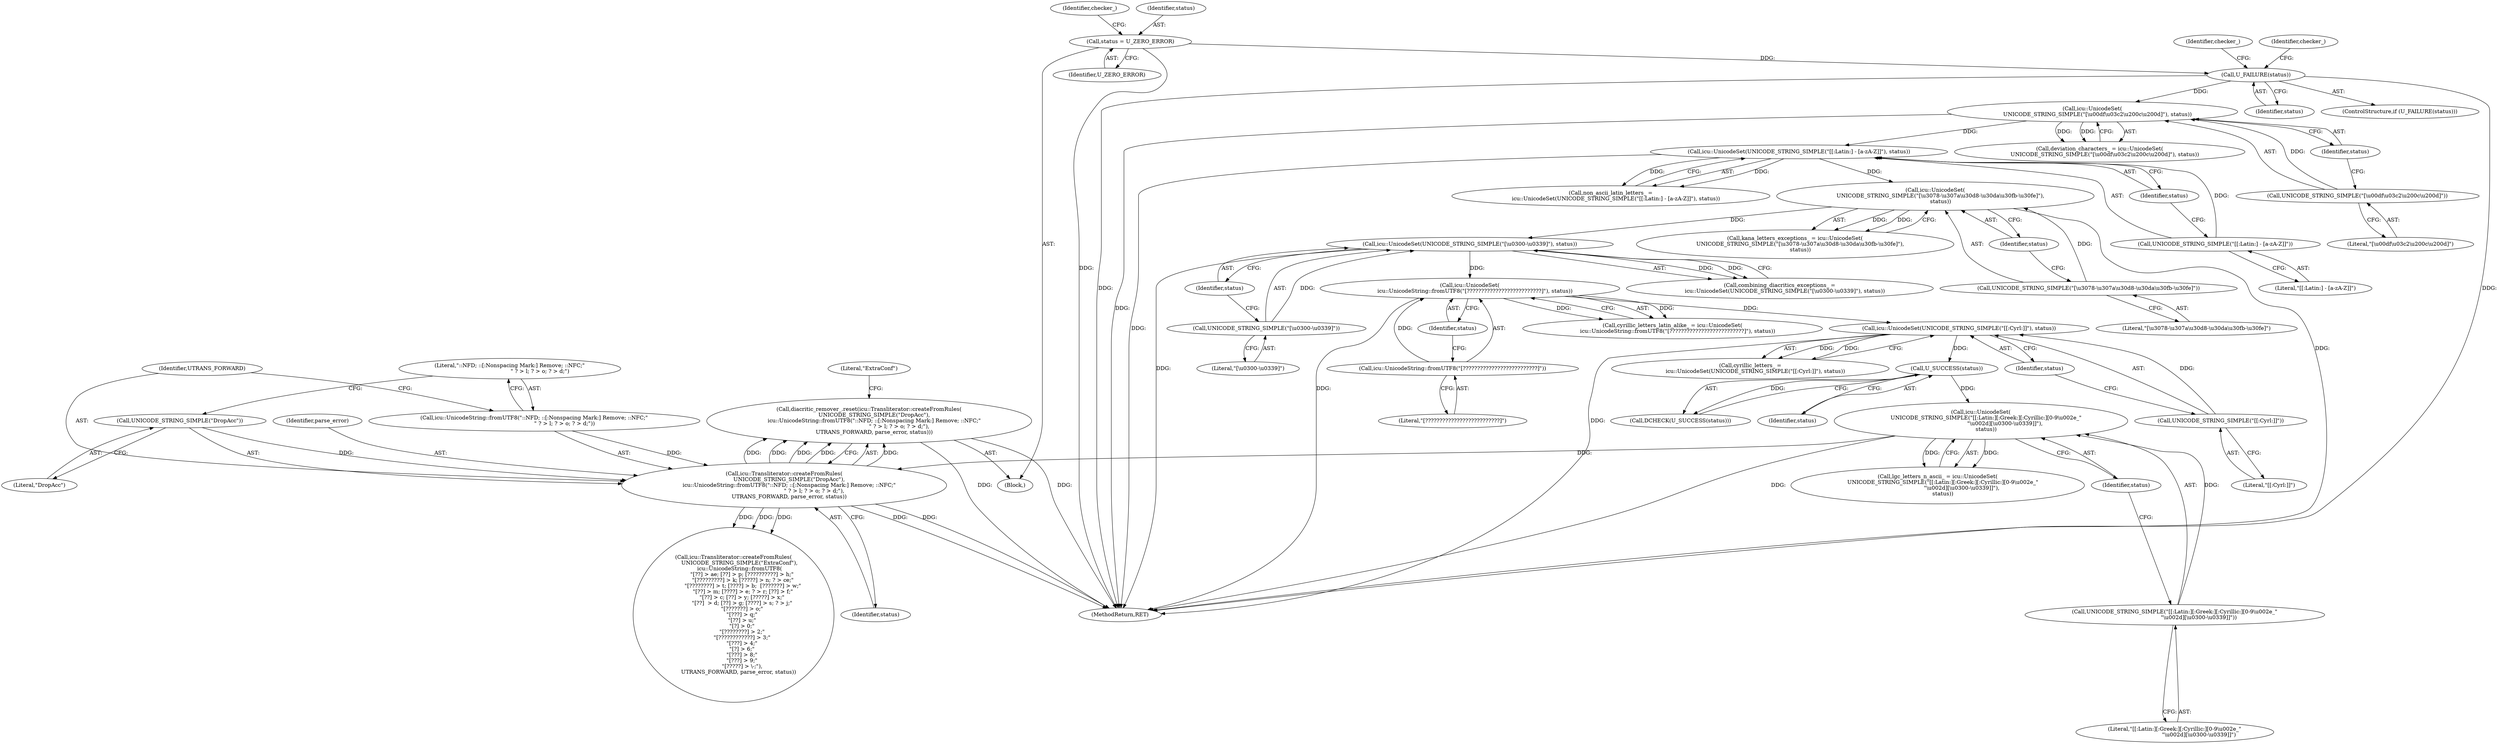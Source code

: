 digraph "0_Chrome_cc0bbcbe7c986094da8e58c37a21fdd179b686b0@API" {
"1000193" [label="(Call,diacritic_remover_.reset(icu::Transliterator::createFromRules(\n      UNICODE_STRING_SIMPLE(\"DropAcc\"),\n      icu::UnicodeString::fromUTF8(\"::NFD; ::[:Nonspacing Mark:] Remove; ::NFC;\"\n                                   \" ? > l; ? > o; ? > d;\"),\n      UTRANS_FORWARD, parse_error, status)))"];
"1000194" [label="(Call,icu::Transliterator::createFromRules(\n      UNICODE_STRING_SIMPLE(\"DropAcc\"),\n      icu::UnicodeString::fromUTF8(\"::NFD; ::[:Nonspacing Mark:] Remove; ::NFC;\"\n                                   \" ? > l; ? > o; ? > d;\"),\n      UTRANS_FORWARD, parse_error, status))"];
"1000195" [label="(Call,UNICODE_STRING_SIMPLE(\"DropAcc\"))"];
"1000197" [label="(Call,icu::UnicodeString::fromUTF8(\"::NFD; ::[:Nonspacing Mark:] Remove; ::NFC;\"\n                                   \" ? > l; ? > o; ? > d;\"))"];
"1000187" [label="(Call,icu::UnicodeSet(\n      UNICODE_STRING_SIMPLE(\"[[:Latin:][:Greek:][:Cyrillic:][0-9\\u002e_\"\n                            \"\\u002d][\\u0300-\\u0339]]\"),\n      status))"];
"1000188" [label="(Call,UNICODE_STRING_SIMPLE(\"[[:Latin:][:Greek:][:Cyrillic:][0-9\\u002e_\"\n                            \"\\u002d][\\u0300-\\u0339]]\"))"];
"1000183" [label="(Call,U_SUCCESS(status))"];
"1000177" [label="(Call,icu::UnicodeSet(UNICODE_STRING_SIMPLE(\"[[:Cyrl:]]\"), status))"];
"1000178" [label="(Call,UNICODE_STRING_SIMPLE(\"[[:Cyrl:]]\"))"];
"1000170" [label="(Call,icu::UnicodeSet(\n      icu::UnicodeString::fromUTF8(\"[??????????????????????????]\"), status))"];
"1000171" [label="(Call,icu::UnicodeString::fromUTF8(\"[??????????????????????????]\"))"];
"1000163" [label="(Call,icu::UnicodeSet(UNICODE_STRING_SIMPLE(\"[\\u0300-\\u0339]\"), status))"];
"1000164" [label="(Call,UNICODE_STRING_SIMPLE(\"[\\u0300-\\u0339]\"))"];
"1000156" [label="(Call,icu::UnicodeSet(\n      UNICODE_STRING_SIMPLE(\"[\\u3078-\\u307a\\u30d8-\\u30da\\u30fb-\\u30fe]\"),\n      status))"];
"1000157" [label="(Call,UNICODE_STRING_SIMPLE(\"[\\u3078-\\u307a\\u30d8-\\u30da\\u30fb-\\u30fe]\"))"];
"1000149" [label="(Call,icu::UnicodeSet(UNICODE_STRING_SIMPLE(\"[[:Latin:] - [a-zA-Z]]\"), status))"];
"1000150" [label="(Call,UNICODE_STRING_SIMPLE(\"[[:Latin:] - [a-zA-Z]]\"))"];
"1000142" [label="(Call,icu::UnicodeSet(\n      UNICODE_STRING_SIMPLE(\"[\\u00df\\u03c2\\u200c\\u200d]\"), status))"];
"1000143" [label="(Call,UNICODE_STRING_SIMPLE(\"[\\u00df\\u03c2\\u200c\\u200d]\"))"];
"1000113" [label="(Call,U_FAILURE(status))"];
"1000104" [label="(Call,status = U_ZERO_ERROR)"];
"1000205" [label="(Literal,\"ExtraConf\")"];
"1000168" [label="(Call,cyrillic_letters_latin_alike_ = icu::UnicodeSet(\n      icu::UnicodeString::fromUTF8(\"[??????????????????????????]\"), status))"];
"1000154" [label="(Call,kana_letters_exceptions_ = icu::UnicodeSet(\n      UNICODE_STRING_SIMPLE(\"[\\u3078-\\u307a\\u30d8-\\u30da\\u30fb-\\u30fe]\"),\n      status))"];
"1000201" [label="(Identifier,status)"];
"1000142" [label="(Call,icu::UnicodeSet(\n      UNICODE_STRING_SIMPLE(\"[\\u00df\\u03c2\\u200c\\u200d]\"), status))"];
"1000189" [label="(Literal,\"[[:Latin:][:Greek:][:Cyrillic:][0-9\\u002e_\"\n                            \"\\u002d][\\u0300-\\u0339]]\")"];
"1000195" [label="(Call,UNICODE_STRING_SIMPLE(\"DropAcc\"))"];
"1000190" [label="(Identifier,status)"];
"1000185" [label="(Call,lgc_letters_n_ascii_ = icu::UnicodeSet(\n      UNICODE_STRING_SIMPLE(\"[[:Latin:][:Greek:][:Cyrillic:][0-9\\u002e_\"\n                            \"\\u002d][\\u0300-\\u0339]]\"),\n      status))"];
"1000193" [label="(Call,diacritic_remover_.reset(icu::Transliterator::createFromRules(\n      UNICODE_STRING_SIMPLE(\"DropAcc\"),\n      icu::UnicodeString::fromUTF8(\"::NFD; ::[:Nonspacing Mark:] Remove; ::NFC;\"\n                                   \" ? > l; ? > o; ? > d;\"),\n      UTRANS_FORWARD, parse_error, status)))"];
"1000175" [label="(Call,cyrillic_letters_ =\n      icu::UnicodeSet(UNICODE_STRING_SIMPLE(\"[[:Cyrl:]]\"), status))"];
"1000112" [label="(ControlStructure,if (U_FAILURE(status)))"];
"1000182" [label="(Call,DCHECK(U_SUCCESS(status)))"];
"1000117" [label="(Identifier,checker_)"];
"1000163" [label="(Call,icu::UnicodeSet(UNICODE_STRING_SIMPLE(\"[\\u0300-\\u0339]\"), status))"];
"1000149" [label="(Call,icu::UnicodeSet(UNICODE_STRING_SIMPLE(\"[[:Latin:] - [a-zA-Z]]\"), status))"];
"1000203" [label="(Call,icu::Transliterator::createFromRules(\n       UNICODE_STRING_SIMPLE(\"ExtraConf\"),\n       icu::UnicodeString::fromUTF8(\n          \"[??] > ae; [??] > p; [??????????] > h;\"\n           \"[?????????] > k; [?????] > n; ? > ce;\"\n           \"[????????] > t; [????] > b;  [???????] > w;\"\n           \"[??] > m; [????] > e; ? > r; [??] > f;\"\n          \"[??] > c; [??] > y; [?????] > x;\"\n          \"[??]  > d; [??] > g; [????] > s; ? > j;\"\n          \"[???????] > o;\"\n          \"[???] > q;\"\n          \"[??] > u;\"\n          \"[?] > 0;\"\n          \"[????????] > 2;\"\n          \"[????????????] > 3;\"\n          \"[???] > 4;\"\n          \"[?] > 6;\"\n          \"[???] > 8;\"\n          \"[???] > 9;\"\n          \"[?????] > \\-;\"),\n      UTRANS_FORWARD, parse_error, status))"];
"1000196" [label="(Literal,\"DropAcc\")"];
"1000179" [label="(Literal,\"[[:Cyrl:]]\")"];
"1000113" [label="(Call,U_FAILURE(status))"];
"1000170" [label="(Call,icu::UnicodeSet(\n      icu::UnicodeString::fromUTF8(\"[??????????????????????????]\"), status))"];
"1000171" [label="(Call,icu::UnicodeString::fromUTF8(\"[??????????????????????????]\"))"];
"1000166" [label="(Identifier,status)"];
"1000152" [label="(Identifier,status)"];
"1000159" [label="(Identifier,status)"];
"1000108" [label="(Identifier,checker_)"];
"1000140" [label="(Call,deviation_characters_ = icu::UnicodeSet(\n      UNICODE_STRING_SIMPLE(\"[\\u00df\\u03c2\\u200c\\u200d]\"), status))"];
"1000187" [label="(Call,icu::UnicodeSet(\n      UNICODE_STRING_SIMPLE(\"[[:Latin:][:Greek:][:Cyrillic:][0-9\\u002e_\"\n                            \"\\u002d][\\u0300-\\u0339]]\"),\n      status))"];
"1000200" [label="(Identifier,parse_error)"];
"1000178" [label="(Call,UNICODE_STRING_SIMPLE(\"[[:Cyrl:]]\"))"];
"1000145" [label="(Identifier,status)"];
"1000180" [label="(Identifier,status)"];
"1000219" [label="(MethodReturn,RET)"];
"1000161" [label="(Call,combining_diacritics_exceptions_ =\n      icu::UnicodeSet(UNICODE_STRING_SIMPLE(\"[\\u0300-\\u0339]\"), status))"];
"1000151" [label="(Literal,\"[[:Latin:] - [a-zA-Z]]\")"];
"1000177" [label="(Call,icu::UnicodeSet(UNICODE_STRING_SIMPLE(\"[[:Cyrl:]]\"), status))"];
"1000104" [label="(Call,status = U_ZERO_ERROR)"];
"1000144" [label="(Literal,\"[\\u00df\\u03c2\\u200c\\u200d]\")"];
"1000143" [label="(Call,UNICODE_STRING_SIMPLE(\"[\\u00df\\u03c2\\u200c\\u200d]\"))"];
"1000150" [label="(Call,UNICODE_STRING_SIMPLE(\"[[:Latin:] - [a-zA-Z]]\"))"];
"1000164" [label="(Call,UNICODE_STRING_SIMPLE(\"[\\u0300-\\u0339]\"))"];
"1000173" [label="(Identifier,status)"];
"1000165" [label="(Literal,\"[\\u0300-\\u0339]\")"];
"1000199" [label="(Identifier,UTRANS_FORWARD)"];
"1000198" [label="(Literal,\"::NFD; ::[:Nonspacing Mark:] Remove; ::NFC;\"\n                                   \" ? > l; ? > o; ? > d;\")"];
"1000156" [label="(Call,icu::UnicodeSet(\n      UNICODE_STRING_SIMPLE(\"[\\u3078-\\u307a\\u30d8-\\u30da\\u30fb-\\u30fe]\"),\n      status))"];
"1000114" [label="(Identifier,status)"];
"1000121" [label="(Identifier,checker_)"];
"1000194" [label="(Call,icu::Transliterator::createFromRules(\n      UNICODE_STRING_SIMPLE(\"DropAcc\"),\n      icu::UnicodeString::fromUTF8(\"::NFD; ::[:Nonspacing Mark:] Remove; ::NFC;\"\n                                   \" ? > l; ? > o; ? > d;\"),\n      UTRANS_FORWARD, parse_error, status))"];
"1000106" [label="(Identifier,U_ZERO_ERROR)"];
"1000105" [label="(Identifier,status)"];
"1000158" [label="(Literal,\"[\\u3078-\\u307a\\u30d8-\\u30da\\u30fb-\\u30fe]\")"];
"1000184" [label="(Identifier,status)"];
"1000147" [label="(Call,non_ascii_latin_letters_ =\n      icu::UnicodeSet(UNICODE_STRING_SIMPLE(\"[[:Latin:] - [a-zA-Z]]\"), status))"];
"1000183" [label="(Call,U_SUCCESS(status))"];
"1000157" [label="(Call,UNICODE_STRING_SIMPLE(\"[\\u3078-\\u307a\\u30d8-\\u30da\\u30fb-\\u30fe]\"))"];
"1000102" [label="(Block,)"];
"1000188" [label="(Call,UNICODE_STRING_SIMPLE(\"[[:Latin:][:Greek:][:Cyrillic:][0-9\\u002e_\"\n                            \"\\u002d][\\u0300-\\u0339]]\"))"];
"1000197" [label="(Call,icu::UnicodeString::fromUTF8(\"::NFD; ::[:Nonspacing Mark:] Remove; ::NFC;\"\n                                   \" ? > l; ? > o; ? > d;\"))"];
"1000172" [label="(Literal,\"[??????????????????????????]\")"];
"1000193" -> "1000102"  [label="AST: "];
"1000193" -> "1000194"  [label="CFG: "];
"1000194" -> "1000193"  [label="AST: "];
"1000205" -> "1000193"  [label="CFG: "];
"1000193" -> "1000219"  [label="DDG: "];
"1000193" -> "1000219"  [label="DDG: "];
"1000194" -> "1000193"  [label="DDG: "];
"1000194" -> "1000193"  [label="DDG: "];
"1000194" -> "1000193"  [label="DDG: "];
"1000194" -> "1000193"  [label="DDG: "];
"1000194" -> "1000193"  [label="DDG: "];
"1000194" -> "1000201"  [label="CFG: "];
"1000195" -> "1000194"  [label="AST: "];
"1000197" -> "1000194"  [label="AST: "];
"1000199" -> "1000194"  [label="AST: "];
"1000200" -> "1000194"  [label="AST: "];
"1000201" -> "1000194"  [label="AST: "];
"1000194" -> "1000219"  [label="DDG: "];
"1000194" -> "1000219"  [label="DDG: "];
"1000195" -> "1000194"  [label="DDG: "];
"1000197" -> "1000194"  [label="DDG: "];
"1000187" -> "1000194"  [label="DDG: "];
"1000194" -> "1000203"  [label="DDG: "];
"1000194" -> "1000203"  [label="DDG: "];
"1000194" -> "1000203"  [label="DDG: "];
"1000195" -> "1000196"  [label="CFG: "];
"1000196" -> "1000195"  [label="AST: "];
"1000198" -> "1000195"  [label="CFG: "];
"1000197" -> "1000198"  [label="CFG: "];
"1000198" -> "1000197"  [label="AST: "];
"1000199" -> "1000197"  [label="CFG: "];
"1000187" -> "1000185"  [label="AST: "];
"1000187" -> "1000190"  [label="CFG: "];
"1000188" -> "1000187"  [label="AST: "];
"1000190" -> "1000187"  [label="AST: "];
"1000185" -> "1000187"  [label="CFG: "];
"1000187" -> "1000219"  [label="DDG: "];
"1000187" -> "1000185"  [label="DDG: "];
"1000187" -> "1000185"  [label="DDG: "];
"1000188" -> "1000187"  [label="DDG: "];
"1000183" -> "1000187"  [label="DDG: "];
"1000188" -> "1000189"  [label="CFG: "];
"1000189" -> "1000188"  [label="AST: "];
"1000190" -> "1000188"  [label="CFG: "];
"1000183" -> "1000182"  [label="AST: "];
"1000183" -> "1000184"  [label="CFG: "];
"1000184" -> "1000183"  [label="AST: "];
"1000182" -> "1000183"  [label="CFG: "];
"1000183" -> "1000182"  [label="DDG: "];
"1000177" -> "1000183"  [label="DDG: "];
"1000177" -> "1000175"  [label="AST: "];
"1000177" -> "1000180"  [label="CFG: "];
"1000178" -> "1000177"  [label="AST: "];
"1000180" -> "1000177"  [label="AST: "];
"1000175" -> "1000177"  [label="CFG: "];
"1000177" -> "1000219"  [label="DDG: "];
"1000177" -> "1000175"  [label="DDG: "];
"1000177" -> "1000175"  [label="DDG: "];
"1000178" -> "1000177"  [label="DDG: "];
"1000170" -> "1000177"  [label="DDG: "];
"1000178" -> "1000179"  [label="CFG: "];
"1000179" -> "1000178"  [label="AST: "];
"1000180" -> "1000178"  [label="CFG: "];
"1000170" -> "1000168"  [label="AST: "];
"1000170" -> "1000173"  [label="CFG: "];
"1000171" -> "1000170"  [label="AST: "];
"1000173" -> "1000170"  [label="AST: "];
"1000168" -> "1000170"  [label="CFG: "];
"1000170" -> "1000219"  [label="DDG: "];
"1000170" -> "1000168"  [label="DDG: "];
"1000170" -> "1000168"  [label="DDG: "];
"1000171" -> "1000170"  [label="DDG: "];
"1000163" -> "1000170"  [label="DDG: "];
"1000171" -> "1000172"  [label="CFG: "];
"1000172" -> "1000171"  [label="AST: "];
"1000173" -> "1000171"  [label="CFG: "];
"1000163" -> "1000161"  [label="AST: "];
"1000163" -> "1000166"  [label="CFG: "];
"1000164" -> "1000163"  [label="AST: "];
"1000166" -> "1000163"  [label="AST: "];
"1000161" -> "1000163"  [label="CFG: "];
"1000163" -> "1000219"  [label="DDG: "];
"1000163" -> "1000161"  [label="DDG: "];
"1000163" -> "1000161"  [label="DDG: "];
"1000164" -> "1000163"  [label="DDG: "];
"1000156" -> "1000163"  [label="DDG: "];
"1000164" -> "1000165"  [label="CFG: "];
"1000165" -> "1000164"  [label="AST: "];
"1000166" -> "1000164"  [label="CFG: "];
"1000156" -> "1000154"  [label="AST: "];
"1000156" -> "1000159"  [label="CFG: "];
"1000157" -> "1000156"  [label="AST: "];
"1000159" -> "1000156"  [label="AST: "];
"1000154" -> "1000156"  [label="CFG: "];
"1000156" -> "1000219"  [label="DDG: "];
"1000156" -> "1000154"  [label="DDG: "];
"1000156" -> "1000154"  [label="DDG: "];
"1000157" -> "1000156"  [label="DDG: "];
"1000149" -> "1000156"  [label="DDG: "];
"1000157" -> "1000158"  [label="CFG: "];
"1000158" -> "1000157"  [label="AST: "];
"1000159" -> "1000157"  [label="CFG: "];
"1000149" -> "1000147"  [label="AST: "];
"1000149" -> "1000152"  [label="CFG: "];
"1000150" -> "1000149"  [label="AST: "];
"1000152" -> "1000149"  [label="AST: "];
"1000147" -> "1000149"  [label="CFG: "];
"1000149" -> "1000219"  [label="DDG: "];
"1000149" -> "1000147"  [label="DDG: "];
"1000149" -> "1000147"  [label="DDG: "];
"1000150" -> "1000149"  [label="DDG: "];
"1000142" -> "1000149"  [label="DDG: "];
"1000150" -> "1000151"  [label="CFG: "];
"1000151" -> "1000150"  [label="AST: "];
"1000152" -> "1000150"  [label="CFG: "];
"1000142" -> "1000140"  [label="AST: "];
"1000142" -> "1000145"  [label="CFG: "];
"1000143" -> "1000142"  [label="AST: "];
"1000145" -> "1000142"  [label="AST: "];
"1000140" -> "1000142"  [label="CFG: "];
"1000142" -> "1000219"  [label="DDG: "];
"1000142" -> "1000140"  [label="DDG: "];
"1000142" -> "1000140"  [label="DDG: "];
"1000143" -> "1000142"  [label="DDG: "];
"1000113" -> "1000142"  [label="DDG: "];
"1000143" -> "1000144"  [label="CFG: "];
"1000144" -> "1000143"  [label="AST: "];
"1000145" -> "1000143"  [label="CFG: "];
"1000113" -> "1000112"  [label="AST: "];
"1000113" -> "1000114"  [label="CFG: "];
"1000114" -> "1000113"  [label="AST: "];
"1000117" -> "1000113"  [label="CFG: "];
"1000121" -> "1000113"  [label="CFG: "];
"1000113" -> "1000219"  [label="DDG: "];
"1000113" -> "1000219"  [label="DDG: "];
"1000104" -> "1000113"  [label="DDG: "];
"1000104" -> "1000102"  [label="AST: "];
"1000104" -> "1000106"  [label="CFG: "];
"1000105" -> "1000104"  [label="AST: "];
"1000106" -> "1000104"  [label="AST: "];
"1000108" -> "1000104"  [label="CFG: "];
"1000104" -> "1000219"  [label="DDG: "];
}
